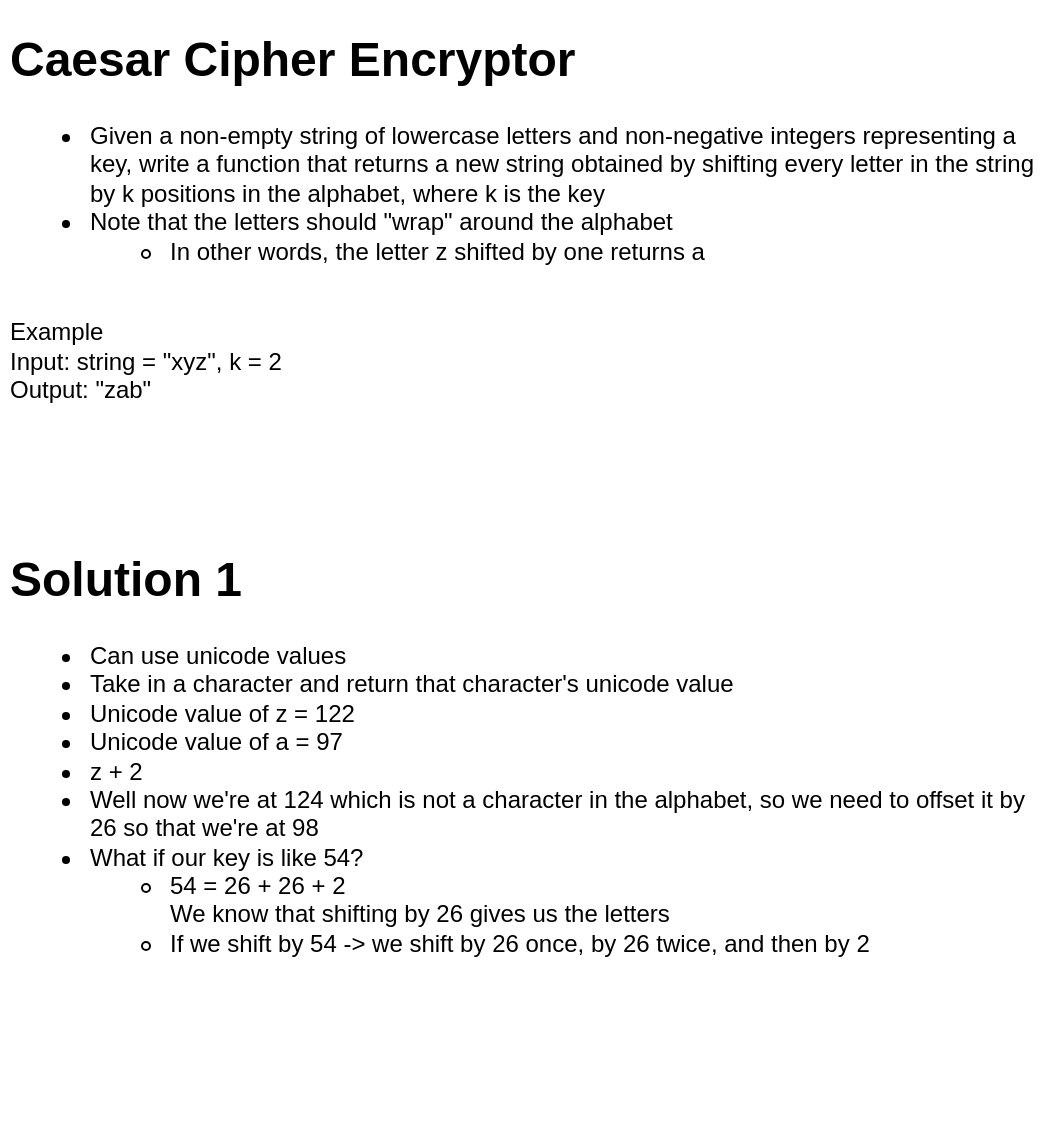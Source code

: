<mxfile version="20.3.0" type="device"><diagram id="fi3pi8nIghsxg7IfoLiH" name="Page-1"><mxGraphModel dx="577" dy="857" grid="1" gridSize="10" guides="1" tooltips="1" connect="1" arrows="1" fold="1" page="1" pageScale="1" pageWidth="850" pageHeight="1100" math="0" shadow="0"><root><mxCell id="0"/><mxCell id="1" parent="0"/><mxCell id="XCNotsYJUlxJjOpE0PZq-1" value="&lt;h1&gt;Caesar Cipher Encryptor&lt;/h1&gt;&lt;p&gt;&lt;/p&gt;&lt;ul&gt;&lt;li&gt;Given a non-empty string of lowercase letters and non-negative integers representing a key, write a function that returns a new string obtained by shifting every letter in the string by k positions in the alphabet, where k is the key&lt;/li&gt;&lt;li&gt;Note that the letters should &quot;wrap&quot; around the alphabet&lt;/li&gt;&lt;ul&gt;&lt;li&gt;In other words, the letter z shifted by one returns a&lt;/li&gt;&lt;/ul&gt;&lt;/ul&gt;&lt;div&gt;&lt;br&gt;&lt;/div&gt;&lt;div&gt;Example&lt;/div&gt;&lt;div&gt;Input: string = &quot;xyz&quot;, k = 2&lt;/div&gt;&lt;div&gt;Output: &quot;zab&quot;&lt;/div&gt;&lt;p&gt;&lt;/p&gt;" style="text;html=1;strokeColor=none;fillColor=none;spacing=5;spacingTop=-20;whiteSpace=wrap;overflow=hidden;rounded=0;" vertex="1" parent="1"><mxGeometry x="20" y="20" width="530" height="210" as="geometry"/></mxCell><mxCell id="XCNotsYJUlxJjOpE0PZq-2" value="&lt;h1&gt;Solution 1&lt;/h1&gt;&lt;p&gt;&lt;/p&gt;&lt;ul&gt;&lt;li&gt;Can use unicode values&lt;/li&gt;&lt;li&gt;Take in a character and return that character's unicode value&lt;/li&gt;&lt;li&gt;Unicode value of z = 122&lt;/li&gt;&lt;li&gt;Unicode value of a = 97&lt;/li&gt;&lt;li&gt;z + 2&lt;/li&gt;&lt;li&gt;Well now we're at 124 which is not a character in the alphabet, so we need to offset it by 26 so that we're at 98&lt;/li&gt;&lt;li&gt;What if our key is like 54?&lt;/li&gt;&lt;ul&gt;&lt;li&gt;54 = 26 + 26 + 2&lt;br&gt;We know that shifting by 26 gives us the letters&lt;/li&gt;&lt;li&gt;If we shift by 54 -&amp;gt; we shift by 26 once, by 26 twice, and then by 2&lt;/li&gt;&lt;/ul&gt;&lt;/ul&gt;&lt;p&gt;&lt;/p&gt;" style="text;html=1;strokeColor=none;fillColor=none;spacing=5;spacingTop=-20;whiteSpace=wrap;overflow=hidden;rounded=0;" vertex="1" parent="1"><mxGeometry x="20" y="280" width="530" height="300" as="geometry"/></mxCell></root></mxGraphModel></diagram></mxfile>